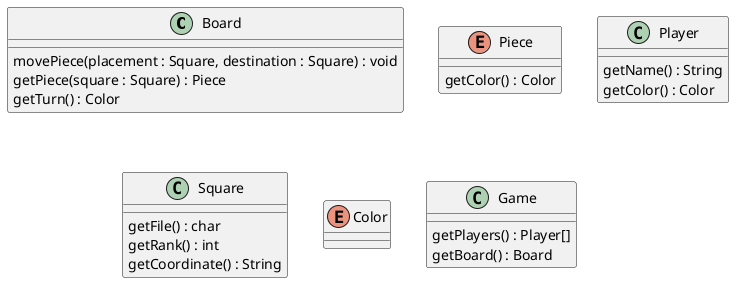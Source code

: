 @startuml

class Board
enum Piece
class Player
class Square
enum Color
class Game

class Square {
    getFile() : char
    getRank() : int
    getCoordinate() : String
}

class Board {
    movePiece(placement : Square, destination : Square) : void
    getPiece(square : Square) : Piece
    getTurn() : Color
}

class Player {
    getName() : String
    getColor() : Color
}

enum Piece {
    getColor() : Color
}

class Game {
    getPlayers() : Player[]
    getBoard() : Board
}

@enduml